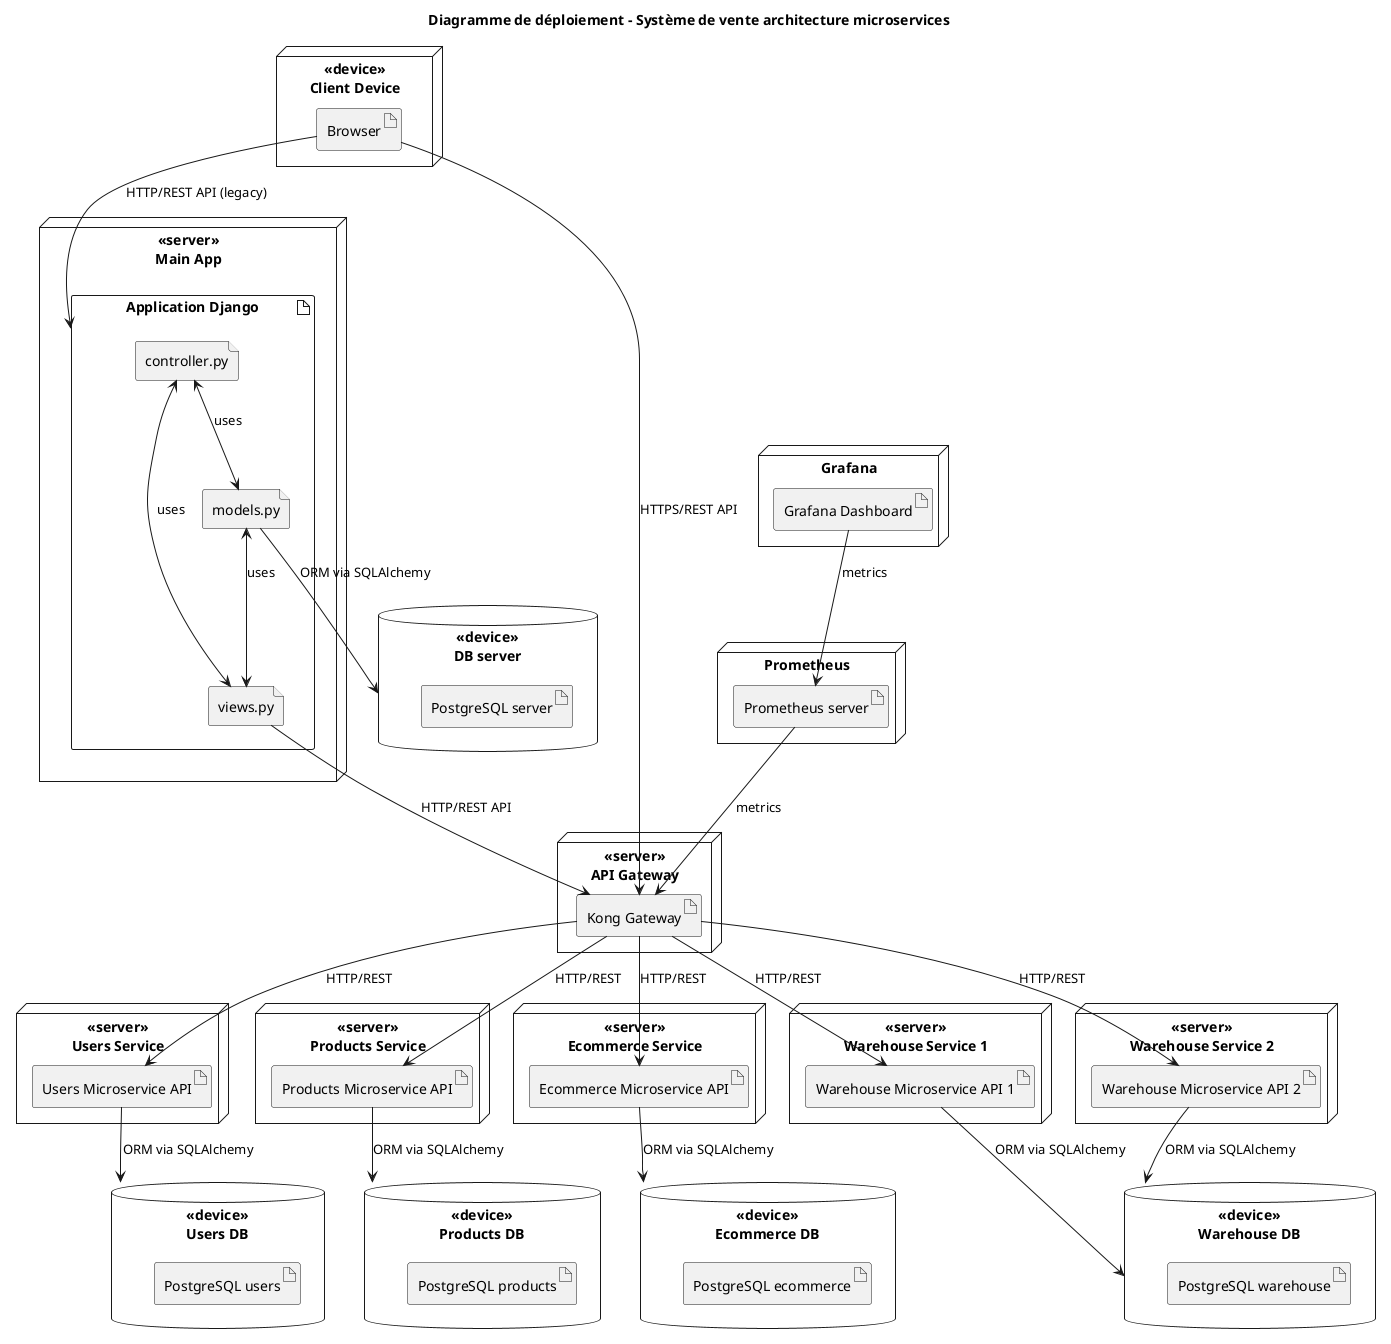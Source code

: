 @startuml  
top to bottom direction
title Diagramme de déploiement - Système de vente architecture microservices

node "<<device>>\nClient Device" {
    artifact "Browser" {
    }
}

node "<<server>>\nMain App" { 
    artifact "Application Django" { 
        file "controller.py"
        file "models.py"
        file "views.py"
    }
}

node "Prometheus" {
    artifact "Prometheus server" 
}

node "Grafana" { 
    artifact "Grafana Dashboard"
}

node "<<server>>\nAPI Gateway" {
    artifact "Kong Gateway" 
}

node "<<server>>\nUsers Service" {
    artifact "Users Microservice API" 
}

node "<<server>>\nProducts Service" {
    artifact "Products Microservice API"
}

node "<<server>>\nEcommerce Service" {
    artifact "Ecommerce Microservice API" 
}

node "<<server>>\nWarehouse Service 1" {
    artifact "Warehouse Microservice API 1" 
}

node "<<server>>\nWarehouse Service 2" {
    artifact "Warehouse Microservice API 2" 
}

database "<<device>>\nUsers DB" {
    artifact "PostgreSQL users"
}

database "<<device>>\nProducts DB" { 
    artifact "PostgreSQL products"
}

database "<<device>>\nEcommerce DB" {
    artifact "PostgreSQL ecommerce"
}

database "<<device>>\nWarehouse DB" {
    artifact "PostgreSQL warehouse"
}

database "<<device>>\nDB server" { 
    artifact "PostgreSQL server"
}

"Browser" --> "Kong Gateway" : HTTPS/REST API
"Browser" --> "Application Django" : HTTP/REST API (legacy)

"Grafana Dashboard" --> "Prometheus server" : metrics
"Prometheus server" --> "Kong Gateway" : metrics

"Kong Gateway" --> "Users Microservice API" : HTTP/REST
"Kong Gateway" --> "Products Microservice API" : HTTP/REST
"Kong Gateway" --> "Ecommerce Microservice API" : HTTP/REST
"Kong Gateway" --> "Warehouse Microservice API 1" : HTTP/REST
"Kong Gateway" --> "Warehouse Microservice API 2" : HTTP/REST

"Users Microservice API" --> "<<device>>\nUsers DB" : ORM via SQLAlchemy
"Products Microservice API" --> "<<device>>\nProducts DB" : ORM via SQLAlchemy
"Ecommerce Microservice API" --> "<<device>>\nEcommerce DB" : ORM via SQLAlchemy
"Warehouse Microservice API 1" --> "<<device>>\nWarehouse DB" : ORM via SQLAlchemy
"Warehouse Microservice API 2" --> "<<device>>\nWarehouse DB" : ORM via SQLAlchemy

"controller.py" <--> "models.py" : uses
"models.py" --> "<<device>>\nDB server" : ORM via SQLAlchemy
"controller.py" <--> "views.py" : uses
"models.py" <--> "views.py" : uses
"views.py"  --> "Kong Gateway" : HTTP/REST API
@enduml